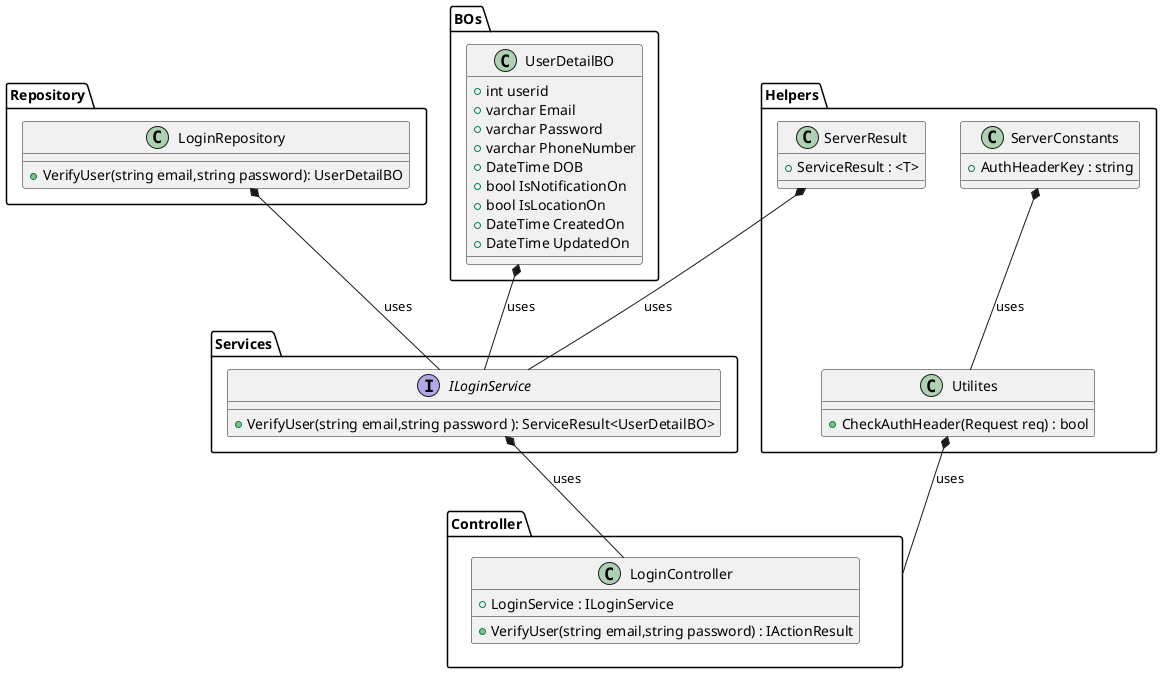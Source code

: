 @startuml
package Controller {
class LoginController {
    + LoginService : ILoginService
    + VerifyUser(string email,string password) : IActionResult
} 

}
package "Services" {
    interface ILoginService {
 
        + VerifyUser(string email,string password ): ServiceResult<UserDetailBO>
    }
}

package "Repository" {
    class LoginRepository {

        + VerifyUser(string email,string password): UserDetailBO
        
    }
}

package "BOs"{
   
     class UserDetailBO {
        + int userid
        + varchar Email
        + varchar Password
        + varchar PhoneNumber
        + DateTime DOB
        + bool IsNotificationOn
        + bool IsLocationOn
        + DateTime CreatedOn
        + DateTime UpdatedOn     
    }
  
}
package Helpers {
    Class Utilites {
        + CheckAuthHeader(Request req) : bool
    }

    Class ServerConstants {
        + AuthHeaderKey : string
    }
      Class ServerResult {
        + ServiceResult : <T>
    }
}

ILoginService *-- LoginController : uses
LoginRepository *-- ILoginService : uses
UserDetailBO *-- ILoginService : uses
ServerResult *-- ILoginService : uses

Utilites *-- Controller : uses
ServerConstants *-- Utilites : uses
@enduml